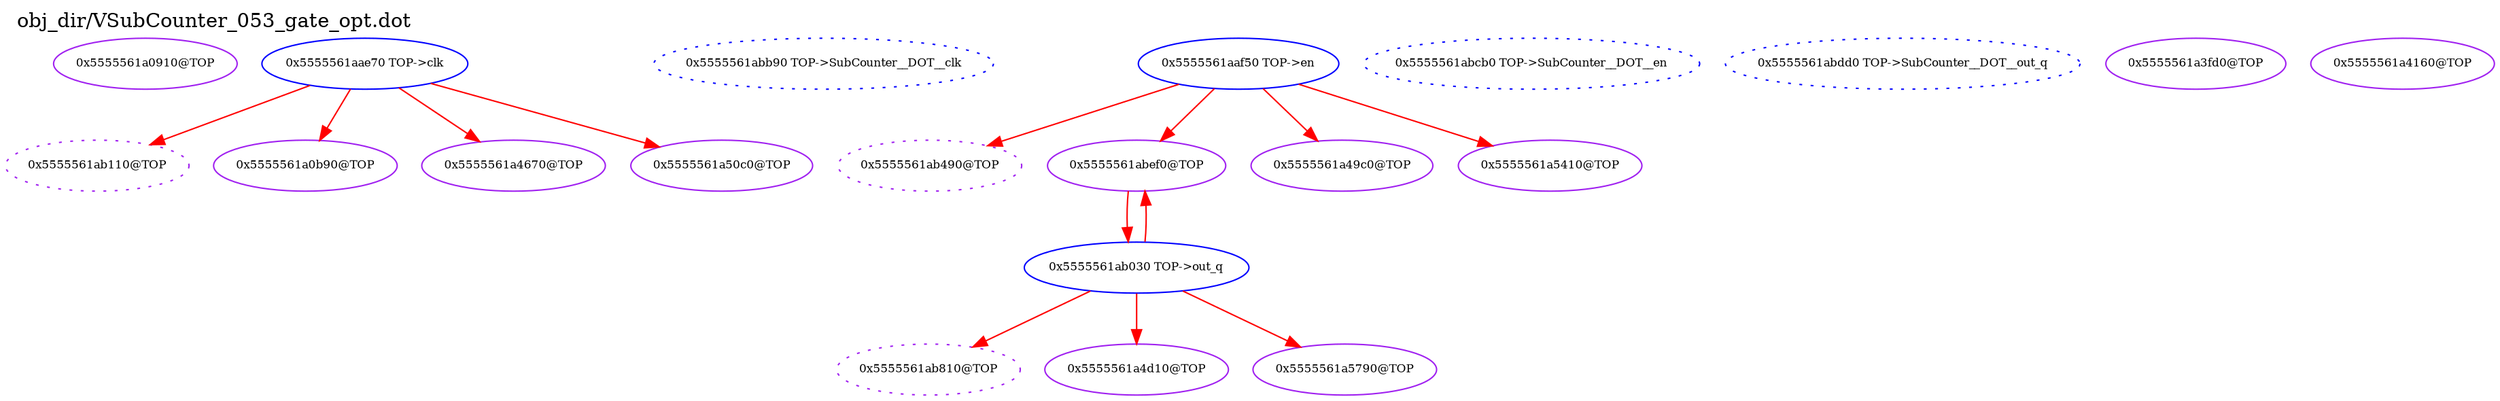 digraph v3graph {
	graph	[label="obj_dir/VSubCounter_053_gate_opt.dot",
		 labelloc=t, labeljust=l,
		 //size="7.5,10",
		 rankdir=TB];
	n0	[fontsize=8 label="0x5555561a0910@TOP", color=purple];
	n1	[fontsize=8 label="0x5555561ab110@TOP", color=purple, style=dotted];
	n2	[fontsize=8 label="0x5555561aae70 TOP->clk", color=blue];
	n3	[fontsize=8 label="0x5555561abb90 TOP->SubCounter__DOT__clk", color=blue, style=dotted];
	n4	[fontsize=8 label="0x5555561ab490@TOP", color=purple, style=dotted];
	n5	[fontsize=8 label="0x5555561aaf50 TOP->en", color=blue];
	n6	[fontsize=8 label="0x5555561abcb0 TOP->SubCounter__DOT__en", color=blue, style=dotted];
	n7	[fontsize=8 label="0x5555561ab810@TOP", color=purple, style=dotted];
	n8	[fontsize=8 label="0x5555561ab030 TOP->out_q", color=blue];
	n9	[fontsize=8 label="0x5555561abdd0 TOP->SubCounter__DOT__out_q", color=blue, style=dotted];
	n10	[fontsize=8 label="0x5555561a0b90@TOP", color=purple];
	n11	[fontsize=8 label="0x5555561abef0@TOP", color=purple];
	n12	[fontsize=8 label="0x5555561a3fd0@TOP", color=purple];
	n13	[fontsize=8 label="0x5555561a4160@TOP", color=purple];
	n14	[fontsize=8 label="0x5555561a4670@TOP", color=purple];
	n15	[fontsize=8 label="0x5555561a49c0@TOP", color=purple];
	n16	[fontsize=8 label="0x5555561a4d10@TOP", color=purple];
	n17	[fontsize=8 label="0x5555561a50c0@TOP", color=purple];
	n18	[fontsize=8 label="0x5555561a5410@TOP", color=purple];
	n19	[fontsize=8 label="0x5555561a5790@TOP", color=purple];
	n2 -> n1 [fontsize=8 label="" weight=1 color=red];
	n2 -> n10 [fontsize=8 label="" weight=1 color=red];
	n2 -> n14 [fontsize=8 label="" weight=1 color=red];
	n2 -> n17 [fontsize=8 label="" weight=1 color=red];
	n5 -> n4 [fontsize=8 label="" weight=1 color=red];
	n5 -> n11 [fontsize=8 label="" weight=1 color=red];
	n5 -> n15 [fontsize=8 label="" weight=1 color=red];
	n5 -> n18 [fontsize=8 label="" weight=1 color=red];
	n8 -> n7 [fontsize=8 label="" weight=1 color=red];
	n8 -> n11 [fontsize=8 label="" weight=1 color=red];
	n8 -> n16 [fontsize=8 label="" weight=1 color=red];
	n8 -> n19 [fontsize=8 label="" weight=1 color=red];
	n11 -> n8 [fontsize=8 label="" weight=1 color=red];
}
